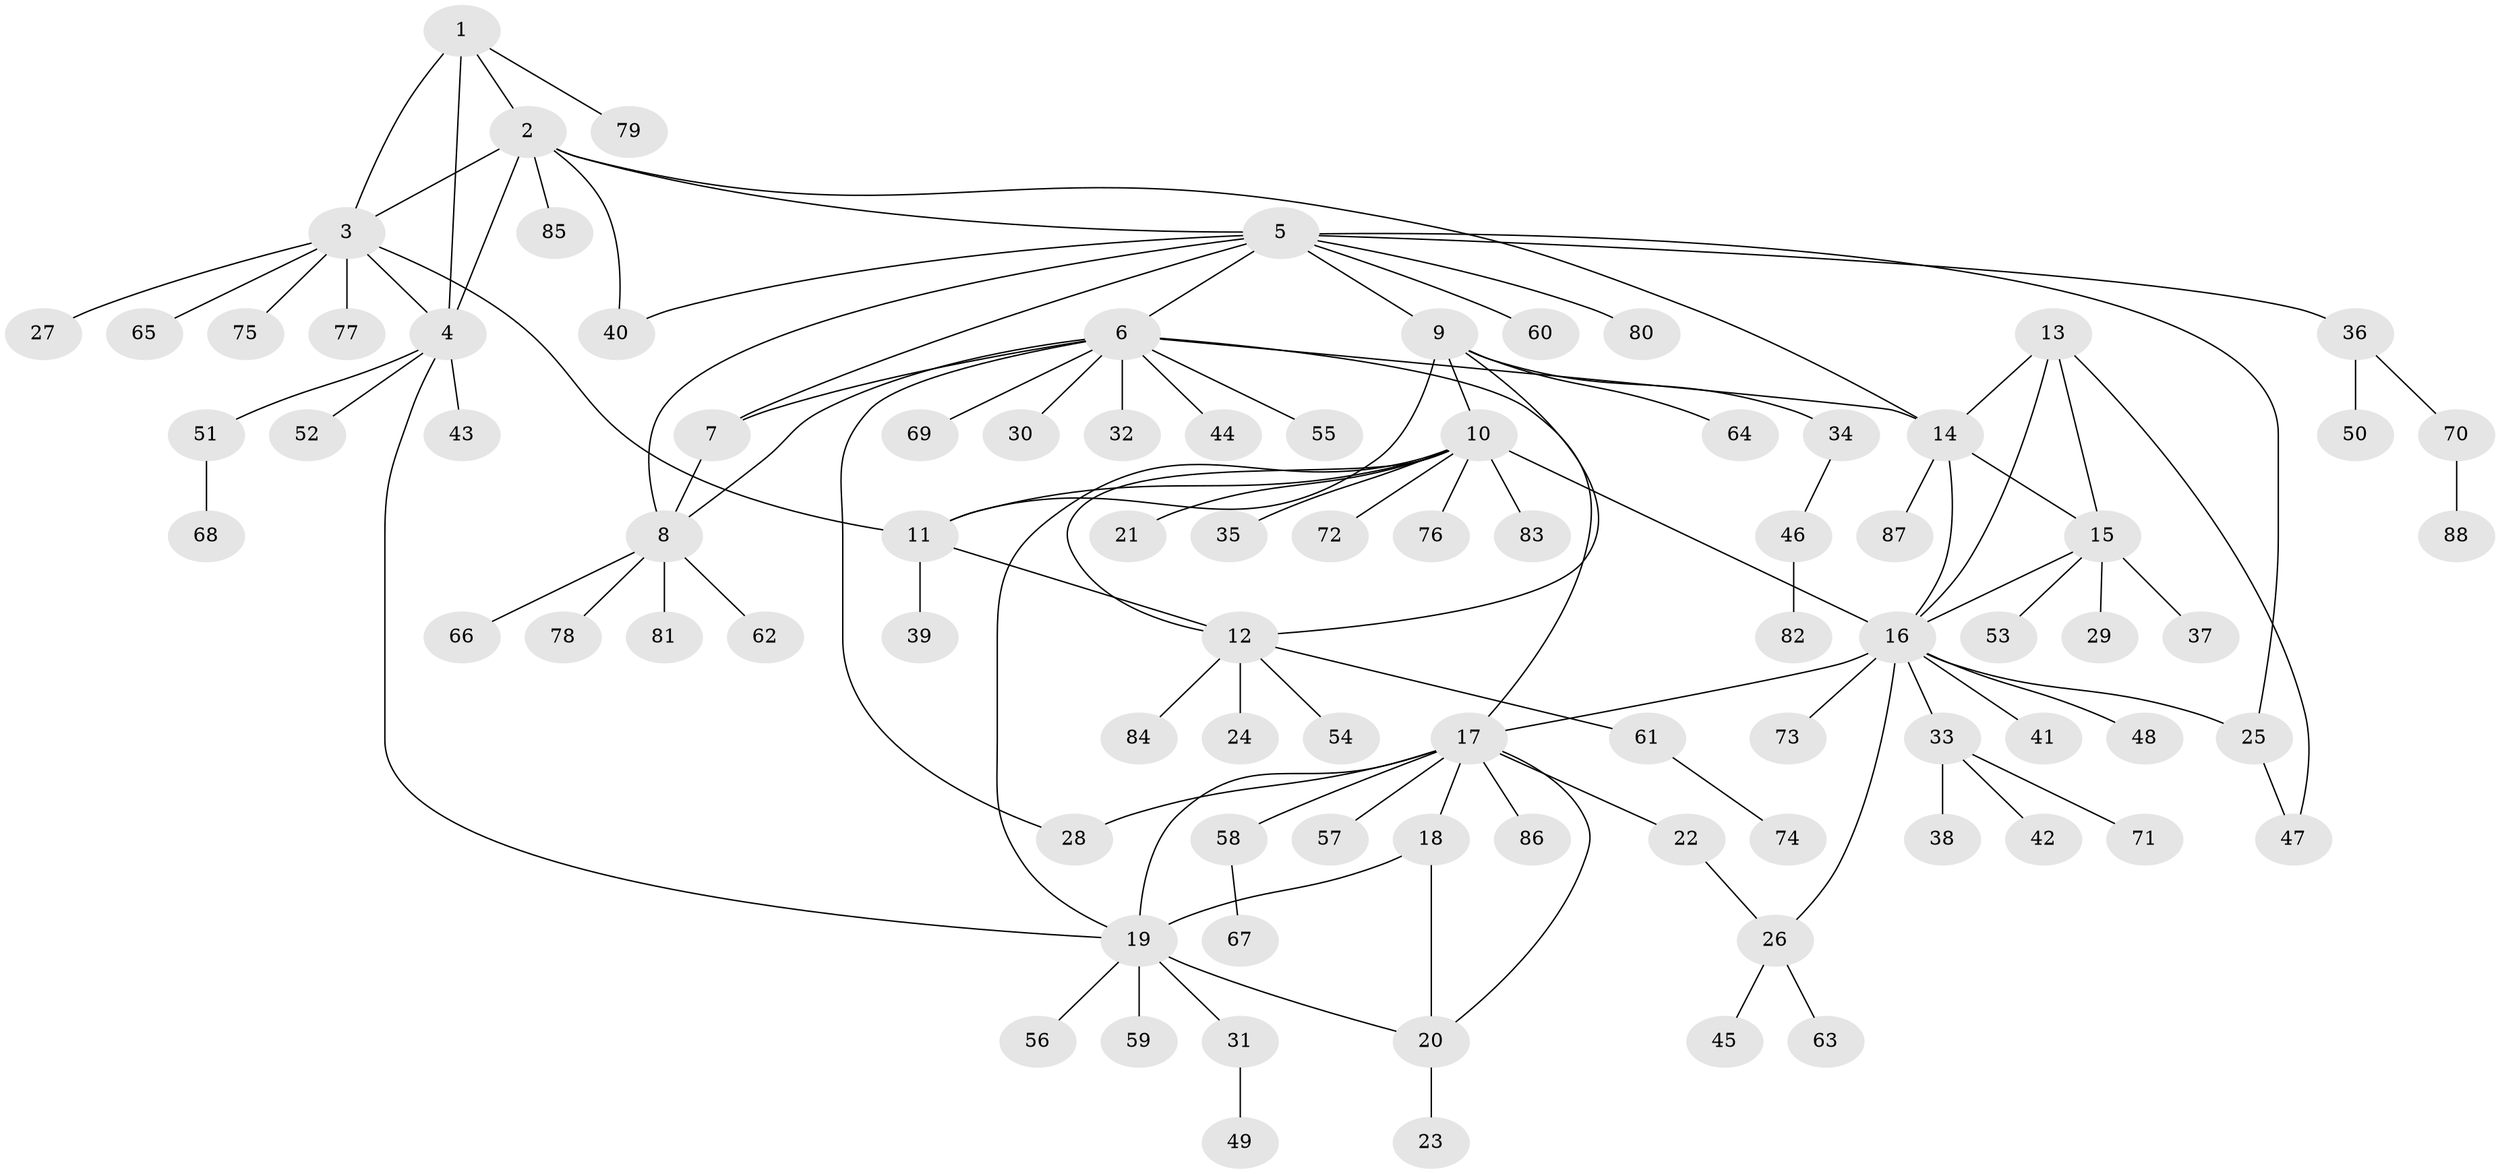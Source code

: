 // Generated by graph-tools (version 1.1) at 2025/54/03/09/25 04:54:50]
// undirected, 88 vertices, 113 edges
graph export_dot {
graph [start="1"]
  node [color=gray90,style=filled];
  1;
  2;
  3;
  4;
  5;
  6;
  7;
  8;
  9;
  10;
  11;
  12;
  13;
  14;
  15;
  16;
  17;
  18;
  19;
  20;
  21;
  22;
  23;
  24;
  25;
  26;
  27;
  28;
  29;
  30;
  31;
  32;
  33;
  34;
  35;
  36;
  37;
  38;
  39;
  40;
  41;
  42;
  43;
  44;
  45;
  46;
  47;
  48;
  49;
  50;
  51;
  52;
  53;
  54;
  55;
  56;
  57;
  58;
  59;
  60;
  61;
  62;
  63;
  64;
  65;
  66;
  67;
  68;
  69;
  70;
  71;
  72;
  73;
  74;
  75;
  76;
  77;
  78;
  79;
  80;
  81;
  82;
  83;
  84;
  85;
  86;
  87;
  88;
  1 -- 2;
  1 -- 3;
  1 -- 4;
  1 -- 79;
  2 -- 3;
  2 -- 4;
  2 -- 5;
  2 -- 14;
  2 -- 40;
  2 -- 85;
  3 -- 4;
  3 -- 11;
  3 -- 27;
  3 -- 65;
  3 -- 75;
  3 -- 77;
  4 -- 19;
  4 -- 43;
  4 -- 51;
  4 -- 52;
  5 -- 6;
  5 -- 7;
  5 -- 8;
  5 -- 9;
  5 -- 25;
  5 -- 36;
  5 -- 40;
  5 -- 60;
  5 -- 80;
  6 -- 7;
  6 -- 8;
  6 -- 14;
  6 -- 17;
  6 -- 28;
  6 -- 30;
  6 -- 32;
  6 -- 44;
  6 -- 55;
  6 -- 69;
  7 -- 8;
  8 -- 62;
  8 -- 66;
  8 -- 78;
  8 -- 81;
  9 -- 10;
  9 -- 11;
  9 -- 12;
  9 -- 34;
  9 -- 64;
  10 -- 11;
  10 -- 12;
  10 -- 16;
  10 -- 19;
  10 -- 21;
  10 -- 35;
  10 -- 72;
  10 -- 76;
  10 -- 83;
  11 -- 12;
  11 -- 39;
  12 -- 24;
  12 -- 54;
  12 -- 61;
  12 -- 84;
  13 -- 14;
  13 -- 15;
  13 -- 16;
  13 -- 47;
  14 -- 15;
  14 -- 16;
  14 -- 87;
  15 -- 16;
  15 -- 29;
  15 -- 37;
  15 -- 53;
  16 -- 17;
  16 -- 25;
  16 -- 26;
  16 -- 33;
  16 -- 41;
  16 -- 48;
  16 -- 73;
  17 -- 18;
  17 -- 19;
  17 -- 20;
  17 -- 22;
  17 -- 28;
  17 -- 57;
  17 -- 58;
  17 -- 86;
  18 -- 19;
  18 -- 20;
  19 -- 20;
  19 -- 31;
  19 -- 56;
  19 -- 59;
  20 -- 23;
  22 -- 26;
  25 -- 47;
  26 -- 45;
  26 -- 63;
  31 -- 49;
  33 -- 38;
  33 -- 42;
  33 -- 71;
  34 -- 46;
  36 -- 50;
  36 -- 70;
  46 -- 82;
  51 -- 68;
  58 -- 67;
  61 -- 74;
  70 -- 88;
}
